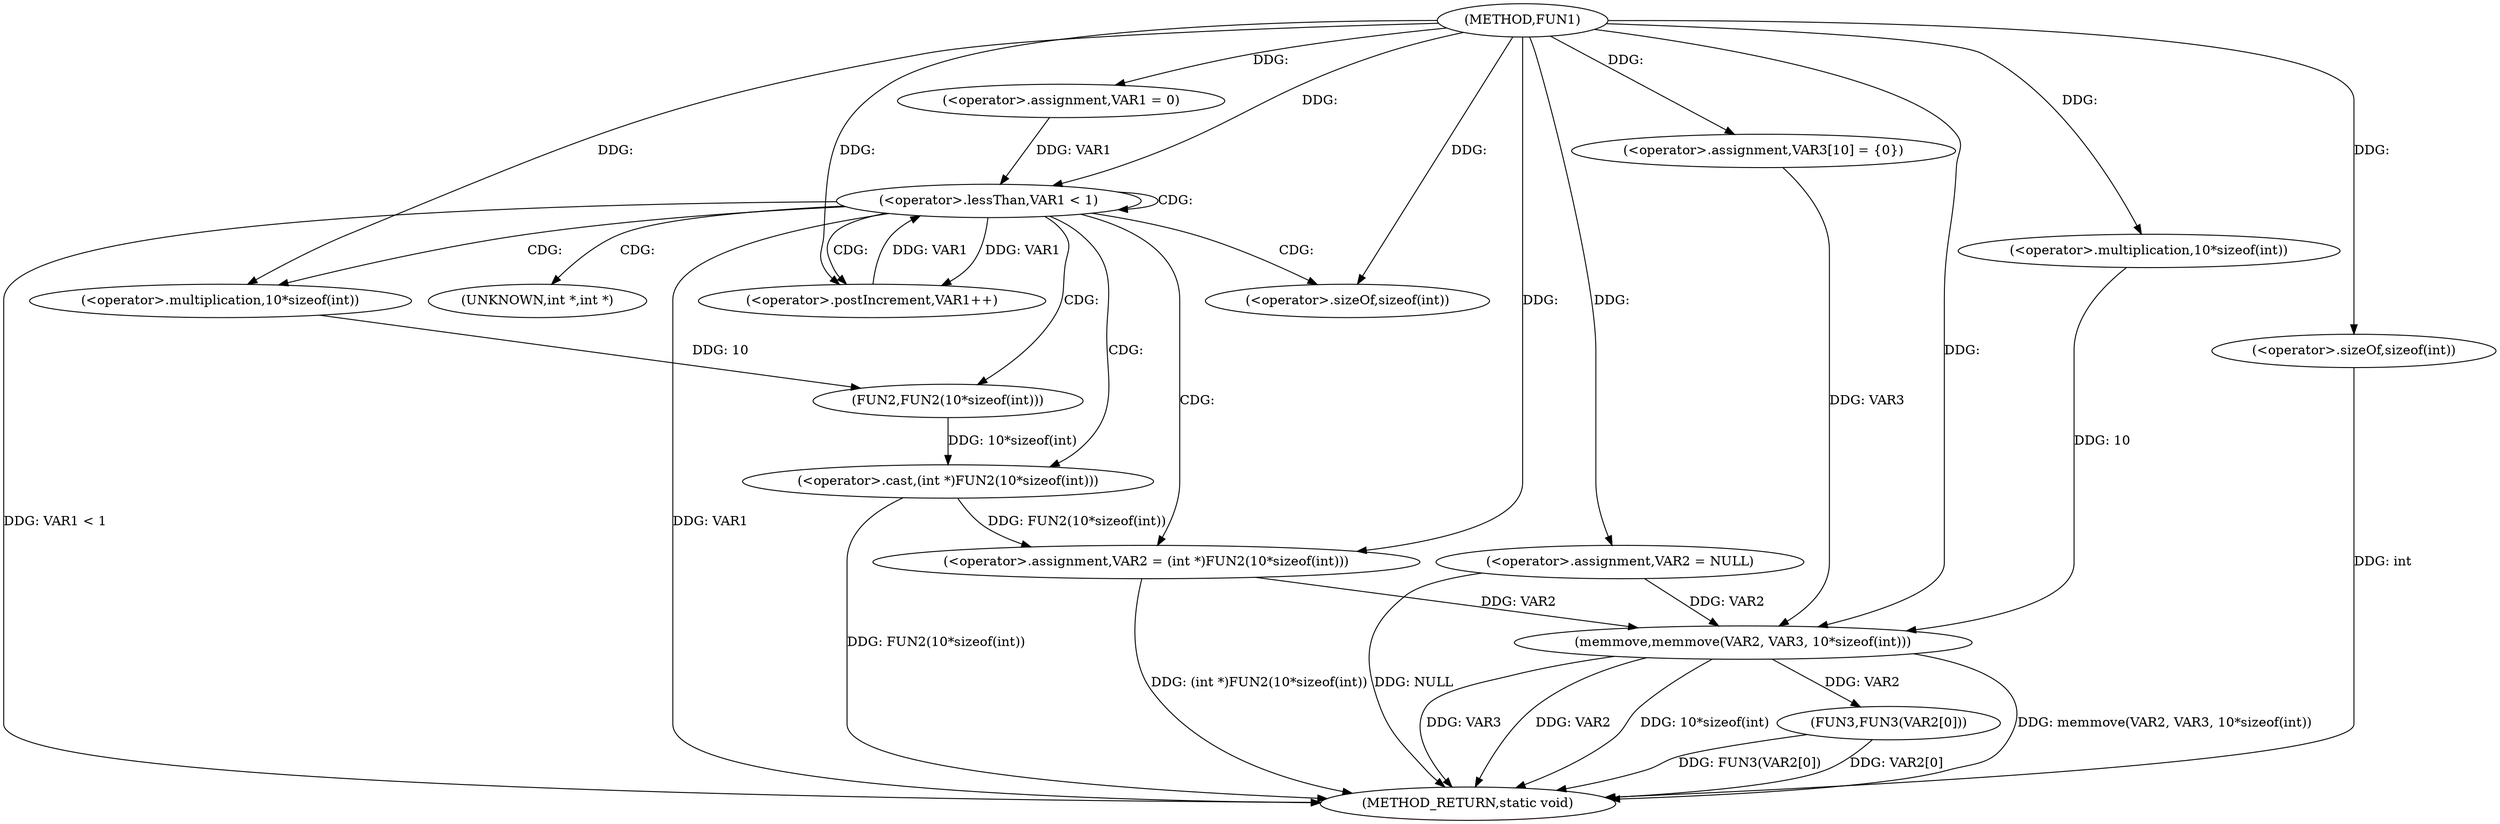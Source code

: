 digraph FUN1 {  
"1000100" [label = "(METHOD,FUN1)" ]
"1000141" [label = "(METHOD_RETURN,static void)" ]
"1000104" [label = "(<operator>.assignment,VAR2 = NULL)" ]
"1000108" [label = "(<operator>.assignment,VAR1 = 0)" ]
"1000111" [label = "(<operator>.lessThan,VAR1 < 1)" ]
"1000114" [label = "(<operator>.postIncrement,VAR1++)" ]
"1000117" [label = "(<operator>.assignment,VAR2 = (int *)FUN2(10*sizeof(int)))" ]
"1000119" [label = "(<operator>.cast,(int *)FUN2(10*sizeof(int)))" ]
"1000121" [label = "(FUN2,FUN2(10*sizeof(int)))" ]
"1000122" [label = "(<operator>.multiplication,10*sizeof(int))" ]
"1000124" [label = "(<operator>.sizeOf,sizeof(int))" ]
"1000128" [label = "(<operator>.assignment,VAR3[10] = {0})" ]
"1000130" [label = "(memmove,memmove(VAR2, VAR3, 10*sizeof(int)))" ]
"1000133" [label = "(<operator>.multiplication,10*sizeof(int))" ]
"1000135" [label = "(<operator>.sizeOf,sizeof(int))" ]
"1000137" [label = "(FUN3,FUN3(VAR2[0]))" ]
"1000120" [label = "(UNKNOWN,int *,int *)" ]
  "1000130" -> "1000141"  [ label = "DDG: memmove(VAR2, VAR3, 10*sizeof(int))"] 
  "1000130" -> "1000141"  [ label = "DDG: VAR3"] 
  "1000119" -> "1000141"  [ label = "DDG: FUN2(10*sizeof(int))"] 
  "1000135" -> "1000141"  [ label = "DDG: int"] 
  "1000117" -> "1000141"  [ label = "DDG: (int *)FUN2(10*sizeof(int))"] 
  "1000111" -> "1000141"  [ label = "DDG: VAR1 < 1"] 
  "1000130" -> "1000141"  [ label = "DDG: VAR2"] 
  "1000130" -> "1000141"  [ label = "DDG: 10*sizeof(int)"] 
  "1000111" -> "1000141"  [ label = "DDG: VAR1"] 
  "1000137" -> "1000141"  [ label = "DDG: VAR2[0]"] 
  "1000137" -> "1000141"  [ label = "DDG: FUN3(VAR2[0])"] 
  "1000104" -> "1000141"  [ label = "DDG: NULL"] 
  "1000100" -> "1000104"  [ label = "DDG: "] 
  "1000100" -> "1000108"  [ label = "DDG: "] 
  "1000114" -> "1000111"  [ label = "DDG: VAR1"] 
  "1000108" -> "1000111"  [ label = "DDG: VAR1"] 
  "1000100" -> "1000111"  [ label = "DDG: "] 
  "1000111" -> "1000114"  [ label = "DDG: VAR1"] 
  "1000100" -> "1000114"  [ label = "DDG: "] 
  "1000119" -> "1000117"  [ label = "DDG: FUN2(10*sizeof(int))"] 
  "1000100" -> "1000117"  [ label = "DDG: "] 
  "1000121" -> "1000119"  [ label = "DDG: 10*sizeof(int)"] 
  "1000122" -> "1000121"  [ label = "DDG: 10"] 
  "1000100" -> "1000122"  [ label = "DDG: "] 
  "1000100" -> "1000124"  [ label = "DDG: "] 
  "1000100" -> "1000128"  [ label = "DDG: "] 
  "1000104" -> "1000130"  [ label = "DDG: VAR2"] 
  "1000117" -> "1000130"  [ label = "DDG: VAR2"] 
  "1000100" -> "1000130"  [ label = "DDG: "] 
  "1000128" -> "1000130"  [ label = "DDG: VAR3"] 
  "1000133" -> "1000130"  [ label = "DDG: 10"] 
  "1000100" -> "1000133"  [ label = "DDG: "] 
  "1000100" -> "1000135"  [ label = "DDG: "] 
  "1000130" -> "1000137"  [ label = "DDG: VAR2"] 
  "1000111" -> "1000121"  [ label = "CDG: "] 
  "1000111" -> "1000124"  [ label = "CDG: "] 
  "1000111" -> "1000119"  [ label = "CDG: "] 
  "1000111" -> "1000114"  [ label = "CDG: "] 
  "1000111" -> "1000120"  [ label = "CDG: "] 
  "1000111" -> "1000117"  [ label = "CDG: "] 
  "1000111" -> "1000111"  [ label = "CDG: "] 
  "1000111" -> "1000122"  [ label = "CDG: "] 
}

